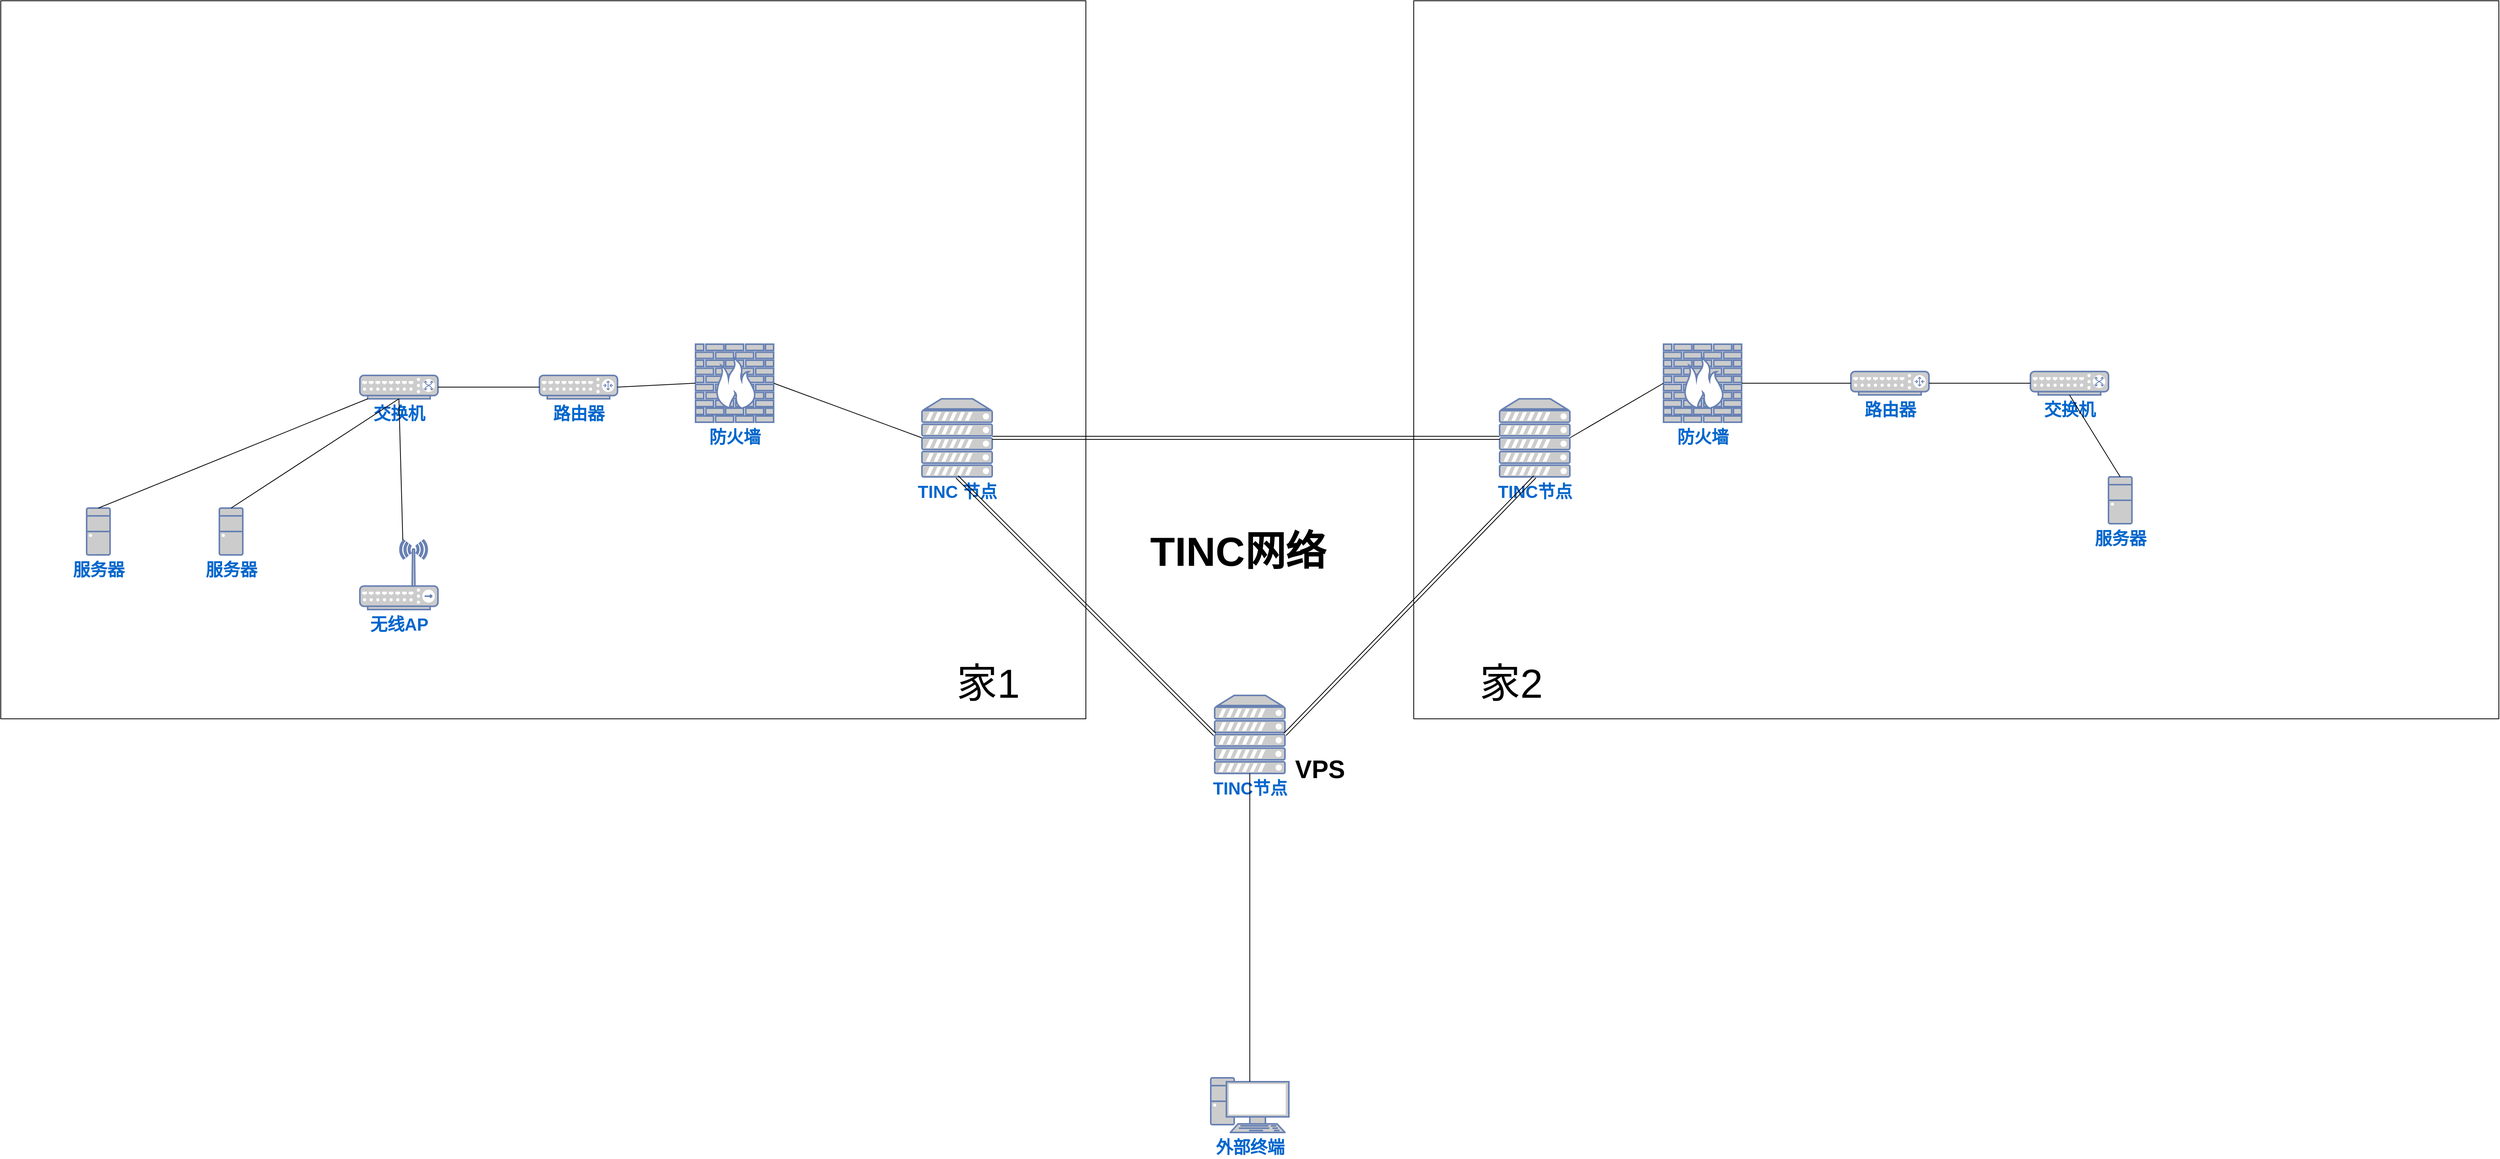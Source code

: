 <mxfile version="20.5.1" type="github">
  <diagram name="Page-1" id="d66fe2ae-3e9f-cf2f-6d29-e24063ad5d60">
    <mxGraphModel dx="4329" dy="2591" grid="1" gridSize="10" guides="1" tooltips="1" connect="1" arrows="1" fold="1" page="1" pageScale="1" pageWidth="1169" pageHeight="827" background="none" math="0" shadow="0">
      <root>
        <mxCell id="0" />
        <mxCell id="1" parent="0" />
        <mxCell id="_rqUwPPVyV0f_OZzev6--42" value="" style="rounded=0;whiteSpace=wrap;html=1;fontSize=22;" vertex="1" parent="1">
          <mxGeometry x="720" y="-280" width="1390" height="920" as="geometry" />
        </mxCell>
        <mxCell id="_rqUwPPVyV0f_OZzev6--41" value="" style="rounded=0;whiteSpace=wrap;html=1;fontSize=22;" vertex="1" parent="1">
          <mxGeometry x="-1090" y="-280" width="1390" height="920" as="geometry" />
        </mxCell>
        <mxCell id="_rqUwPPVyV0f_OZzev6--1" value="&lt;b&gt;&lt;font style=&quot;font-size: 22px;&quot;&gt;TINC 节点&lt;/font&gt;&lt;/b&gt;" style="fontColor=#0066CC;verticalAlign=top;verticalLabelPosition=bottom;labelPosition=center;align=center;html=1;outlineConnect=0;fillColor=#CCCCCC;strokeColor=#6881B3;gradientColor=none;gradientDirection=north;strokeWidth=2;shape=mxgraph.networks.server;" vertex="1" parent="1">
          <mxGeometry x="90" y="230" width="90" height="100" as="geometry" />
        </mxCell>
        <mxCell id="_rqUwPPVyV0f_OZzev6--2" value="&lt;b&gt;&lt;font style=&quot;font-size: 22px;&quot;&gt;TINC节点&lt;/font&gt;&lt;/b&gt;" style="fontColor=#0066CC;verticalAlign=top;verticalLabelPosition=bottom;labelPosition=center;align=center;html=1;outlineConnect=0;fillColor=#CCCCCC;strokeColor=#6881B3;gradientColor=none;gradientDirection=north;strokeWidth=2;shape=mxgraph.networks.server;" vertex="1" parent="1">
          <mxGeometry x="830" y="230" width="90" height="100" as="geometry" />
        </mxCell>
        <mxCell id="_rqUwPPVyV0f_OZzev6--3" value="&lt;b&gt;&lt;font style=&quot;font-size: 22px;&quot;&gt;TINC节点&lt;/font&gt;&lt;/b&gt;" style="fontColor=#0066CC;verticalAlign=top;verticalLabelPosition=bottom;labelPosition=center;align=center;html=1;outlineConnect=0;fillColor=#CCCCCC;strokeColor=#6881B3;gradientColor=none;gradientDirection=north;strokeWidth=2;shape=mxgraph.networks.server;" vertex="1" parent="1">
          <mxGeometry x="465" y="610" width="90" height="100" as="geometry" />
        </mxCell>
        <mxCell id="_rqUwPPVyV0f_OZzev6--4" value="" style="shape=link;html=1;rounded=0;exitX=0.5;exitY=1;exitDx=0;exitDy=0;exitPerimeter=0;entryX=0;entryY=0.5;entryDx=0;entryDy=0;entryPerimeter=0;" edge="1" parent="1" source="_rqUwPPVyV0f_OZzev6--1" target="_rqUwPPVyV0f_OZzev6--3">
          <mxGeometry width="100" relative="1" as="geometry">
            <mxPoint x="290" y="440" as="sourcePoint" />
            <mxPoint x="390" y="440" as="targetPoint" />
          </mxGeometry>
        </mxCell>
        <mxCell id="_rqUwPPVyV0f_OZzev6--5" value="" style="shape=link;html=1;rounded=0;exitX=1;exitY=0.5;exitDx=0;exitDy=0;exitPerimeter=0;entryX=0.5;entryY=1;entryDx=0;entryDy=0;entryPerimeter=0;" edge="1" parent="1" source="_rqUwPPVyV0f_OZzev6--3" target="_rqUwPPVyV0f_OZzev6--2">
          <mxGeometry width="100" relative="1" as="geometry">
            <mxPoint x="680" y="480" as="sourcePoint" />
            <mxPoint x="780" y="480" as="targetPoint" />
          </mxGeometry>
        </mxCell>
        <mxCell id="_rqUwPPVyV0f_OZzev6--6" value="" style="shape=link;html=1;rounded=0;exitX=1;exitY=0.5;exitDx=0;exitDy=0;exitPerimeter=0;entryX=0;entryY=0.5;entryDx=0;entryDy=0;entryPerimeter=0;" edge="1" parent="1" source="_rqUwPPVyV0f_OZzev6--1" target="_rqUwPPVyV0f_OZzev6--2">
          <mxGeometry width="100" relative="1" as="geometry">
            <mxPoint x="310" y="490" as="sourcePoint" />
            <mxPoint x="410" y="490" as="targetPoint" />
          </mxGeometry>
        </mxCell>
        <mxCell id="_rqUwPPVyV0f_OZzev6--8" value="&lt;font style=&quot;font-size: 52px;&quot;&gt;家1&lt;/font&gt;" style="text;html=1;strokeColor=none;fillColor=none;align=center;verticalAlign=middle;whiteSpace=wrap;rounded=0;" vertex="1" parent="1">
          <mxGeometry x="90" y="580" width="170" height="30" as="geometry" />
        </mxCell>
        <mxCell id="_rqUwPPVyV0f_OZzev6--10" value="&lt;b&gt;&lt;font style=&quot;font-size: 32px;&quot;&gt;VPS&lt;/font&gt;&lt;/b&gt;" style="text;html=1;strokeColor=none;fillColor=none;align=center;verticalAlign=middle;whiteSpace=wrap;rounded=0;" vertex="1" parent="1">
          <mxGeometry x="570" y="690" width="60" height="30" as="geometry" />
        </mxCell>
        <mxCell id="_rqUwPPVyV0f_OZzev6--11" value="&lt;b&gt;&lt;font style=&quot;font-size: 52px;&quot;&gt;TINC网络&lt;/font&gt;&lt;/b&gt;" style="text;html=1;strokeColor=none;fillColor=none;align=center;verticalAlign=middle;whiteSpace=wrap;rounded=0;" vertex="1" parent="1">
          <mxGeometry x="340" y="411" width="310" height="30" as="geometry" />
        </mxCell>
        <mxCell id="_rqUwPPVyV0f_OZzev6--12" value="&lt;b&gt;&lt;font style=&quot;font-size: 22px;&quot;&gt;防火墙&lt;/font&gt;&lt;/b&gt;" style="fontColor=#0066CC;verticalAlign=top;verticalLabelPosition=bottom;labelPosition=center;align=center;html=1;outlineConnect=0;fillColor=#CCCCCC;strokeColor=#6881B3;gradientColor=none;gradientDirection=north;strokeWidth=2;shape=mxgraph.networks.firewall;" vertex="1" parent="1">
          <mxGeometry x="-200" y="160" width="100" height="100" as="geometry" />
        </mxCell>
        <mxCell id="_rqUwPPVyV0f_OZzev6--13" value="&lt;b&gt;&lt;font style=&quot;font-size: 22px;&quot;&gt;防火墙&lt;/font&gt;&lt;/b&gt;" style="fontColor=#0066CC;verticalAlign=top;verticalLabelPosition=bottom;labelPosition=center;align=center;html=1;outlineConnect=0;fillColor=#CCCCCC;strokeColor=#6881B3;gradientColor=none;gradientDirection=north;strokeWidth=2;shape=mxgraph.networks.firewall;" vertex="1" parent="1">
          <mxGeometry x="1040" y="160" width="100" height="100" as="geometry" />
        </mxCell>
        <mxCell id="_rqUwPPVyV0f_OZzev6--16" value="&lt;b&gt;&lt;font style=&quot;font-size: 22px;&quot;&gt;路由器&lt;/font&gt;&lt;/b&gt;" style="fontColor=#0066CC;verticalAlign=top;verticalLabelPosition=bottom;labelPosition=center;align=center;html=1;outlineConnect=0;fillColor=#CCCCCC;strokeColor=#6881B3;gradientColor=none;gradientDirection=north;strokeWidth=2;shape=mxgraph.networks.router;" vertex="1" parent="1">
          <mxGeometry x="-400" y="200" width="100" height="30" as="geometry" />
        </mxCell>
        <mxCell id="_rqUwPPVyV0f_OZzev6--17" value="&lt;b&gt;&lt;font style=&quot;font-size: 22px;&quot;&gt;路由器&lt;/font&gt;&lt;/b&gt;" style="fontColor=#0066CC;verticalAlign=top;verticalLabelPosition=bottom;labelPosition=center;align=center;html=1;outlineConnect=0;fillColor=#CCCCCC;strokeColor=#6881B3;gradientColor=none;gradientDirection=north;strokeWidth=2;shape=mxgraph.networks.router;" vertex="1" parent="1">
          <mxGeometry x="1280" y="195" width="100" height="30" as="geometry" />
        </mxCell>
        <mxCell id="_rqUwPPVyV0f_OZzev6--18" value="&lt;b&gt;&lt;font style=&quot;font-size: 22px;&quot;&gt;交换机&lt;/font&gt;&lt;/b&gt;" style="fontColor=#0066CC;verticalAlign=top;verticalLabelPosition=bottom;labelPosition=center;align=center;html=1;outlineConnect=0;fillColor=#CCCCCC;strokeColor=#6881B3;gradientColor=none;gradientDirection=north;strokeWidth=2;shape=mxgraph.networks.switch;" vertex="1" parent="1">
          <mxGeometry x="1510" y="195" width="100" height="30" as="geometry" />
        </mxCell>
        <mxCell id="_rqUwPPVyV0f_OZzev6--19" value="&lt;b&gt;&lt;font style=&quot;font-size: 22px;&quot;&gt;交换机&lt;/font&gt;&lt;/b&gt;" style="fontColor=#0066CC;verticalAlign=top;verticalLabelPosition=bottom;labelPosition=center;align=center;html=1;outlineConnect=0;fillColor=#CCCCCC;strokeColor=#6881B3;gradientColor=none;gradientDirection=north;strokeWidth=2;shape=mxgraph.networks.switch;" vertex="1" parent="1">
          <mxGeometry x="-630" y="200" width="100" height="30" as="geometry" />
        </mxCell>
        <mxCell id="_rqUwPPVyV0f_OZzev6--24" value="&lt;b&gt;&lt;font style=&quot;font-size: 22px;&quot;&gt;无线AP&lt;/font&gt;&lt;/b&gt;" style="fontColor=#0066CC;verticalAlign=top;verticalLabelPosition=bottom;labelPosition=center;align=center;html=1;outlineConnect=0;fillColor=#CCCCCC;strokeColor=#6881B3;gradientColor=none;gradientDirection=north;strokeWidth=2;shape=mxgraph.networks.wireless_hub;" vertex="1" parent="1">
          <mxGeometry x="-630" y="411" width="100" height="89" as="geometry" />
        </mxCell>
        <mxCell id="_rqUwPPVyV0f_OZzev6--27" value="&lt;b&gt;&lt;font style=&quot;font-size: 22px;&quot;&gt;服务器&lt;/font&gt;&lt;/b&gt;" style="fontColor=#0066CC;verticalAlign=top;verticalLabelPosition=bottom;labelPosition=center;align=center;html=1;outlineConnect=0;fillColor=#CCCCCC;strokeColor=#6881B3;gradientColor=none;gradientDirection=north;strokeWidth=2;shape=mxgraph.networks.desktop_pc;" vertex="1" parent="1">
          <mxGeometry x="1610" y="330" width="30" height="60" as="geometry" />
        </mxCell>
        <mxCell id="_rqUwPPVyV0f_OZzev6--28" value="&lt;b&gt;&lt;font style=&quot;font-size: 22px;&quot;&gt;服务器&lt;/font&gt;&lt;/b&gt;" style="fontColor=#0066CC;verticalAlign=top;verticalLabelPosition=bottom;labelPosition=center;align=center;html=1;outlineConnect=0;fillColor=#CCCCCC;strokeColor=#6881B3;gradientColor=none;gradientDirection=north;strokeWidth=2;shape=mxgraph.networks.desktop_pc;" vertex="1" parent="1">
          <mxGeometry x="-810" y="370" width="30" height="60" as="geometry" />
        </mxCell>
        <mxCell id="_rqUwPPVyV0f_OZzev6--29" value="&lt;b&gt;&lt;font style=&quot;font-size: 22px;&quot;&gt;服务器&lt;/font&gt;&lt;/b&gt;" style="fontColor=#0066CC;verticalAlign=top;verticalLabelPosition=bottom;labelPosition=center;align=center;html=1;outlineConnect=0;fillColor=#CCCCCC;strokeColor=#6881B3;gradientColor=none;gradientDirection=north;strokeWidth=2;shape=mxgraph.networks.desktop_pc;" vertex="1" parent="1">
          <mxGeometry x="-980" y="370" width="30" height="60" as="geometry" />
        </mxCell>
        <mxCell id="_rqUwPPVyV0f_OZzev6--31" value="" style="endArrow=none;html=1;rounded=0;fontSize=22;exitX=1;exitY=0.5;exitDx=0;exitDy=0;exitPerimeter=0;entryX=0;entryY=0.5;entryDx=0;entryDy=0;entryPerimeter=0;" edge="1" parent="1" source="_rqUwPPVyV0f_OZzev6--12" target="_rqUwPPVyV0f_OZzev6--1">
          <mxGeometry width="50" height="50" relative="1" as="geometry">
            <mxPoint x="410" y="330" as="sourcePoint" />
            <mxPoint x="460" y="280" as="targetPoint" />
          </mxGeometry>
        </mxCell>
        <mxCell id="_rqUwPPVyV0f_OZzev6--32" value="" style="endArrow=none;html=1;rounded=0;fontSize=22;exitX=1;exitY=0.5;exitDx=0;exitDy=0;exitPerimeter=0;entryX=0;entryY=0.5;entryDx=0;entryDy=0;entryPerimeter=0;" edge="1" parent="1" source="_rqUwPPVyV0f_OZzev6--16" target="_rqUwPPVyV0f_OZzev6--12">
          <mxGeometry width="50" height="50" relative="1" as="geometry">
            <mxPoint x="410" y="330" as="sourcePoint" />
            <mxPoint x="460" y="280" as="targetPoint" />
          </mxGeometry>
        </mxCell>
        <mxCell id="_rqUwPPVyV0f_OZzev6--33" value="" style="endArrow=none;html=1;rounded=0;fontSize=22;exitX=1;exitY=0.5;exitDx=0;exitDy=0;exitPerimeter=0;entryX=0;entryY=0.5;entryDx=0;entryDy=0;entryPerimeter=0;" edge="1" parent="1" source="_rqUwPPVyV0f_OZzev6--19" target="_rqUwPPVyV0f_OZzev6--16">
          <mxGeometry width="50" height="50" relative="1" as="geometry">
            <mxPoint x="410" y="330" as="sourcePoint" />
            <mxPoint x="460" y="280" as="targetPoint" />
          </mxGeometry>
        </mxCell>
        <mxCell id="_rqUwPPVyV0f_OZzev6--34" value="" style="endArrow=none;html=1;rounded=0;fontSize=22;exitX=0.1;exitY=1;exitDx=0;exitDy=0;exitPerimeter=0;entryX=0.5;entryY=0;entryDx=0;entryDy=0;entryPerimeter=0;" edge="1" parent="1" source="_rqUwPPVyV0f_OZzev6--19" target="_rqUwPPVyV0f_OZzev6--29">
          <mxGeometry width="50" height="50" relative="1" as="geometry">
            <mxPoint x="410" y="330" as="sourcePoint" />
            <mxPoint x="460" y="280" as="targetPoint" />
          </mxGeometry>
        </mxCell>
        <mxCell id="_rqUwPPVyV0f_OZzev6--35" value="" style="endArrow=none;html=1;rounded=0;fontSize=22;exitX=0.5;exitY=0;exitDx=0;exitDy=0;exitPerimeter=0;entryX=0.5;entryY=1;entryDx=0;entryDy=0;entryPerimeter=0;" edge="1" parent="1" source="_rqUwPPVyV0f_OZzev6--28" target="_rqUwPPVyV0f_OZzev6--19">
          <mxGeometry width="50" height="50" relative="1" as="geometry">
            <mxPoint x="410" y="330" as="sourcePoint" />
            <mxPoint x="460" y="280" as="targetPoint" />
          </mxGeometry>
        </mxCell>
        <mxCell id="_rqUwPPVyV0f_OZzev6--36" value="" style="endArrow=none;html=1;rounded=0;fontSize=22;exitX=0.55;exitY=0;exitDx=0;exitDy=0;exitPerimeter=0;entryX=0.5;entryY=1;entryDx=0;entryDy=0;entryPerimeter=0;" edge="1" parent="1" source="_rqUwPPVyV0f_OZzev6--24" target="_rqUwPPVyV0f_OZzev6--19">
          <mxGeometry width="50" height="50" relative="1" as="geometry">
            <mxPoint x="410" y="330" as="sourcePoint" />
            <mxPoint x="460" y="280" as="targetPoint" />
          </mxGeometry>
        </mxCell>
        <mxCell id="_rqUwPPVyV0f_OZzev6--37" value="" style="endArrow=none;html=1;rounded=0;fontSize=22;entryX=1;entryY=0.5;entryDx=0;entryDy=0;entryPerimeter=0;exitX=0;exitY=0.5;exitDx=0;exitDy=0;exitPerimeter=0;" edge="1" parent="1" source="_rqUwPPVyV0f_OZzev6--13" target="_rqUwPPVyV0f_OZzev6--2">
          <mxGeometry width="50" height="50" relative="1" as="geometry">
            <mxPoint x="410" y="330" as="sourcePoint" />
            <mxPoint x="460" y="280" as="targetPoint" />
          </mxGeometry>
        </mxCell>
        <mxCell id="_rqUwPPVyV0f_OZzev6--38" value="" style="endArrow=none;html=1;rounded=0;fontSize=22;entryX=1;entryY=0.5;entryDx=0;entryDy=0;entryPerimeter=0;exitX=0;exitY=0.5;exitDx=0;exitDy=0;exitPerimeter=0;" edge="1" parent="1" source="_rqUwPPVyV0f_OZzev6--17" target="_rqUwPPVyV0f_OZzev6--13">
          <mxGeometry width="50" height="50" relative="1" as="geometry">
            <mxPoint x="410" y="330" as="sourcePoint" />
            <mxPoint x="460" y="280" as="targetPoint" />
          </mxGeometry>
        </mxCell>
        <mxCell id="_rqUwPPVyV0f_OZzev6--39" value="" style="endArrow=none;html=1;rounded=0;fontSize=22;entryX=1;entryY=0.5;entryDx=0;entryDy=0;entryPerimeter=0;exitX=0;exitY=0.5;exitDx=0;exitDy=0;exitPerimeter=0;" edge="1" parent="1" source="_rqUwPPVyV0f_OZzev6--18" target="_rqUwPPVyV0f_OZzev6--17">
          <mxGeometry width="50" height="50" relative="1" as="geometry">
            <mxPoint x="410" y="330" as="sourcePoint" />
            <mxPoint x="460" y="280" as="targetPoint" />
          </mxGeometry>
        </mxCell>
        <mxCell id="_rqUwPPVyV0f_OZzev6--40" value="" style="endArrow=none;html=1;rounded=0;fontSize=22;entryX=0.5;entryY=1;entryDx=0;entryDy=0;entryPerimeter=0;exitX=0.5;exitY=0;exitDx=0;exitDy=0;exitPerimeter=0;" edge="1" parent="1" source="_rqUwPPVyV0f_OZzev6--27" target="_rqUwPPVyV0f_OZzev6--18">
          <mxGeometry width="50" height="50" relative="1" as="geometry">
            <mxPoint x="410" y="330" as="sourcePoint" />
            <mxPoint x="460" y="280" as="targetPoint" />
          </mxGeometry>
        </mxCell>
        <mxCell id="_rqUwPPVyV0f_OZzev6--43" value="&lt;b&gt;&lt;font style=&quot;font-size: 22px;&quot;&gt;外部终端&lt;/font&gt;&lt;/b&gt;" style="fontColor=#0066CC;verticalAlign=top;verticalLabelPosition=bottom;labelPosition=center;align=center;html=1;outlineConnect=0;fillColor=#CCCCCC;strokeColor=#6881B3;gradientColor=none;gradientDirection=north;strokeWidth=2;shape=mxgraph.networks.pc;fontSize=22;" vertex="1" parent="1">
          <mxGeometry x="460" y="1100" width="100" height="70" as="geometry" />
        </mxCell>
        <mxCell id="_rqUwPPVyV0f_OZzev6--44" value="" style="endArrow=none;html=1;rounded=0;fontSize=22;entryX=0.5;entryY=1;entryDx=0;entryDy=0;entryPerimeter=0;exitX=0.5;exitY=0.07;exitDx=0;exitDy=0;exitPerimeter=0;" edge="1" parent="1" source="_rqUwPPVyV0f_OZzev6--43" target="_rqUwPPVyV0f_OZzev6--3">
          <mxGeometry width="50" height="50" relative="1" as="geometry">
            <mxPoint x="410" y="990" as="sourcePoint" />
            <mxPoint x="460" y="940" as="targetPoint" />
          </mxGeometry>
        </mxCell>
        <mxCell id="_rqUwPPVyV0f_OZzev6--45" value="&lt;font style=&quot;font-size: 52px;&quot;&gt;家2&lt;/font&gt;" style="text;html=1;strokeColor=none;fillColor=none;align=center;verticalAlign=middle;whiteSpace=wrap;rounded=0;" vertex="1" parent="1">
          <mxGeometry x="760" y="580" width="170" height="30" as="geometry" />
        </mxCell>
      </root>
    </mxGraphModel>
  </diagram>
</mxfile>
